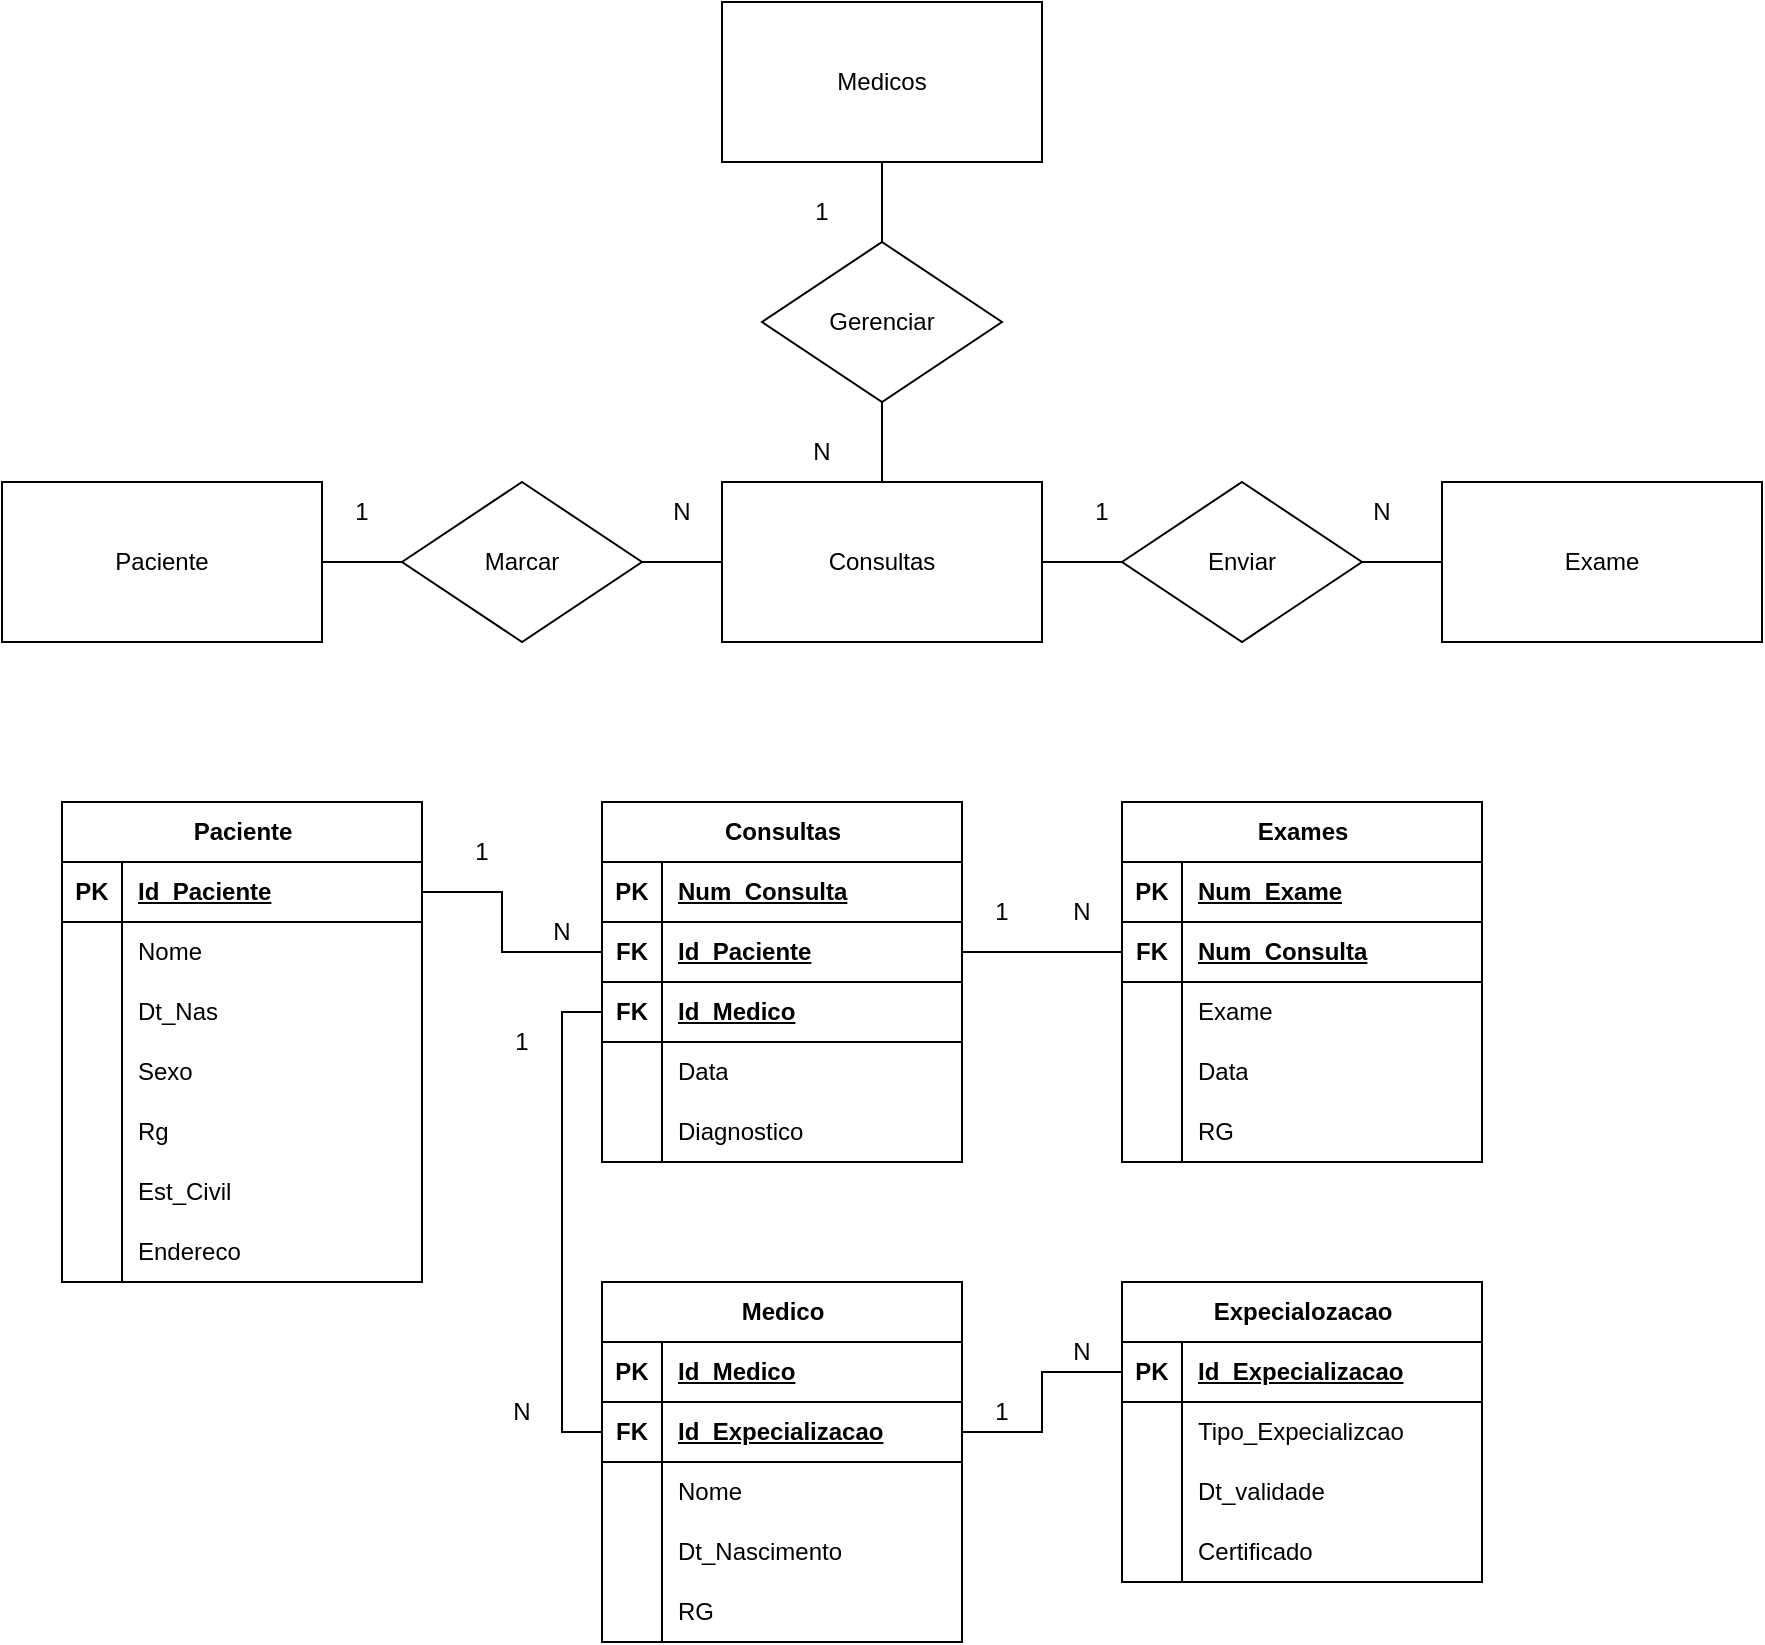 <mxfile version="22.0.4" type="github">
  <diagram name="Página-1" id="4LAa0cRnltMI4w4NgJKr">
    <mxGraphModel dx="686" dy="758" grid="1" gridSize="10" guides="1" tooltips="1" connect="1" arrows="1" fold="1" page="1" pageScale="1" pageWidth="827" pageHeight="1169" math="0" shadow="0">
      <root>
        <mxCell id="0" />
        <mxCell id="1" parent="0" />
        <mxCell id="BbI9zu27mTqGn_mS96Is-1" value="Paciente" style="rounded=0;whiteSpace=wrap;html=1;" parent="1" vertex="1">
          <mxGeometry y="240" width="160" height="80" as="geometry" />
        </mxCell>
        <mxCell id="BbI9zu27mTqGn_mS96Is-2" value="Marcar" style="rhombus;whiteSpace=wrap;html=1;" parent="1" vertex="1">
          <mxGeometry x="200" y="240" width="120" height="80" as="geometry" />
        </mxCell>
        <mxCell id="BbI9zu27mTqGn_mS96Is-4" value="" style="endArrow=none;html=1;rounded=0;entryX=0;entryY=0.5;entryDx=0;entryDy=0;exitX=1;exitY=0.5;exitDx=0;exitDy=0;" parent="1" source="BbI9zu27mTqGn_mS96Is-1" target="BbI9zu27mTqGn_mS96Is-2" edge="1">
          <mxGeometry width="50" height="50" relative="1" as="geometry">
            <mxPoint x="200" y="410" as="sourcePoint" />
            <mxPoint x="250" y="360" as="targetPoint" />
          </mxGeometry>
        </mxCell>
        <mxCell id="BbI9zu27mTqGn_mS96Is-5" value="Consultas" style="rounded=0;whiteSpace=wrap;html=1;" parent="1" vertex="1">
          <mxGeometry x="360" y="240" width="160" height="80" as="geometry" />
        </mxCell>
        <mxCell id="BbI9zu27mTqGn_mS96Is-6" value="" style="endArrow=none;html=1;rounded=0;entryX=1;entryY=0.5;entryDx=0;entryDy=0;" parent="1" target="BbI9zu27mTqGn_mS96Is-2" edge="1">
          <mxGeometry width="50" height="50" relative="1" as="geometry">
            <mxPoint x="360" y="280" as="sourcePoint" />
            <mxPoint x="360" y="360" as="targetPoint" />
          </mxGeometry>
        </mxCell>
        <mxCell id="BbI9zu27mTqGn_mS96Is-8" value="Enviar" style="rhombus;whiteSpace=wrap;html=1;" parent="1" vertex="1">
          <mxGeometry x="560" y="240" width="120" height="80" as="geometry" />
        </mxCell>
        <mxCell id="BbI9zu27mTqGn_mS96Is-9" value="" style="endArrow=none;html=1;rounded=0;entryX=1;entryY=0.5;entryDx=0;entryDy=0;" parent="1" source="BbI9zu27mTqGn_mS96Is-8" target="BbI9zu27mTqGn_mS96Is-5" edge="1">
          <mxGeometry width="50" height="50" relative="1" as="geometry">
            <mxPoint x="410" y="290" as="sourcePoint" />
            <mxPoint x="360" y="290" as="targetPoint" />
          </mxGeometry>
        </mxCell>
        <mxCell id="BbI9zu27mTqGn_mS96Is-11" value="Exame" style="rounded=0;whiteSpace=wrap;html=1;" parent="1" vertex="1">
          <mxGeometry x="720" y="240" width="160" height="80" as="geometry" />
        </mxCell>
        <mxCell id="BbI9zu27mTqGn_mS96Is-12" value="" style="endArrow=none;html=1;rounded=0;entryX=1;entryY=0.5;entryDx=0;entryDy=0;exitX=0;exitY=0.5;exitDx=0;exitDy=0;" parent="1" source="BbI9zu27mTqGn_mS96Is-11" target="BbI9zu27mTqGn_mS96Is-8" edge="1">
          <mxGeometry width="50" height="50" relative="1" as="geometry">
            <mxPoint x="640" y="480" as="sourcePoint" />
            <mxPoint x="690" y="430" as="targetPoint" />
          </mxGeometry>
        </mxCell>
        <mxCell id="BbI9zu27mTqGn_mS96Is-13" value="Gerenciar" style="rhombus;whiteSpace=wrap;html=1;" parent="1" vertex="1">
          <mxGeometry x="380" y="120" width="120" height="80" as="geometry" />
        </mxCell>
        <mxCell id="BbI9zu27mTqGn_mS96Is-14" value="Medicos" style="rounded=0;whiteSpace=wrap;html=1;" parent="1" vertex="1">
          <mxGeometry x="360" width="160" height="80" as="geometry" />
        </mxCell>
        <mxCell id="BbI9zu27mTqGn_mS96Is-15" value="" style="endArrow=none;html=1;rounded=0;entryX=0.5;entryY=1;entryDx=0;entryDy=0;exitX=0.5;exitY=0;exitDx=0;exitDy=0;" parent="1" source="BbI9zu27mTqGn_mS96Is-5" target="BbI9zu27mTqGn_mS96Is-13" edge="1">
          <mxGeometry width="50" height="50" relative="1" as="geometry">
            <mxPoint x="410" y="250" as="sourcePoint" />
            <mxPoint x="440" y="210" as="targetPoint" />
          </mxGeometry>
        </mxCell>
        <mxCell id="BbI9zu27mTqGn_mS96Is-16" value="" style="endArrow=none;html=1;rounded=0;entryX=0.5;entryY=1;entryDx=0;entryDy=0;exitX=0.5;exitY=0;exitDx=0;exitDy=0;" parent="1" source="BbI9zu27mTqGn_mS96Is-13" target="BbI9zu27mTqGn_mS96Is-14" edge="1">
          <mxGeometry width="50" height="50" relative="1" as="geometry">
            <mxPoint x="450" y="250" as="sourcePoint" />
            <mxPoint x="450" y="210" as="targetPoint" />
          </mxGeometry>
        </mxCell>
        <mxCell id="BbI9zu27mTqGn_mS96Is-18" value="Paciente" style="shape=table;startSize=30;container=1;collapsible=1;childLayout=tableLayout;fixedRows=1;rowLines=0;fontStyle=1;align=center;resizeLast=1;html=1;" parent="1" vertex="1">
          <mxGeometry x="30" y="400" width="180" height="240" as="geometry">
            <mxRectangle x="40" y="400" width="90" height="30" as="alternateBounds" />
          </mxGeometry>
        </mxCell>
        <mxCell id="BbI9zu27mTqGn_mS96Is-19" value="" style="shape=tableRow;horizontal=0;startSize=0;swimlaneHead=0;swimlaneBody=0;fillColor=none;collapsible=0;dropTarget=0;points=[[0,0.5],[1,0.5]];portConstraint=eastwest;top=0;left=0;right=0;bottom=1;" parent="BbI9zu27mTqGn_mS96Is-18" vertex="1">
          <mxGeometry y="30" width="180" height="30" as="geometry" />
        </mxCell>
        <mxCell id="BbI9zu27mTqGn_mS96Is-20" value="PK" style="shape=partialRectangle;connectable=0;fillColor=none;top=0;left=0;bottom=0;right=0;fontStyle=1;overflow=hidden;whiteSpace=wrap;html=1;" parent="BbI9zu27mTqGn_mS96Is-19" vertex="1">
          <mxGeometry width="30" height="30" as="geometry">
            <mxRectangle width="30" height="30" as="alternateBounds" />
          </mxGeometry>
        </mxCell>
        <mxCell id="BbI9zu27mTqGn_mS96Is-21" value="Id_Paciente" style="shape=partialRectangle;connectable=0;fillColor=none;top=0;left=0;bottom=0;right=0;align=left;spacingLeft=6;fontStyle=5;overflow=hidden;whiteSpace=wrap;html=1;" parent="BbI9zu27mTqGn_mS96Is-19" vertex="1">
          <mxGeometry x="30" width="150" height="30" as="geometry">
            <mxRectangle width="150" height="30" as="alternateBounds" />
          </mxGeometry>
        </mxCell>
        <mxCell id="BbI9zu27mTqGn_mS96Is-22" value="" style="shape=tableRow;horizontal=0;startSize=0;swimlaneHead=0;swimlaneBody=0;fillColor=none;collapsible=0;dropTarget=0;points=[[0,0.5],[1,0.5]];portConstraint=eastwest;top=0;left=0;right=0;bottom=0;" parent="BbI9zu27mTqGn_mS96Is-18" vertex="1">
          <mxGeometry y="60" width="180" height="30" as="geometry" />
        </mxCell>
        <mxCell id="BbI9zu27mTqGn_mS96Is-23" value="" style="shape=partialRectangle;connectable=0;fillColor=none;top=0;left=0;bottom=0;right=0;editable=1;overflow=hidden;whiteSpace=wrap;html=1;" parent="BbI9zu27mTqGn_mS96Is-22" vertex="1">
          <mxGeometry width="30" height="30" as="geometry">
            <mxRectangle width="30" height="30" as="alternateBounds" />
          </mxGeometry>
        </mxCell>
        <mxCell id="BbI9zu27mTqGn_mS96Is-24" value="Nome" style="shape=partialRectangle;connectable=0;fillColor=none;top=0;left=0;bottom=0;right=0;align=left;spacingLeft=6;overflow=hidden;whiteSpace=wrap;html=1;" parent="BbI9zu27mTqGn_mS96Is-22" vertex="1">
          <mxGeometry x="30" width="150" height="30" as="geometry">
            <mxRectangle width="150" height="30" as="alternateBounds" />
          </mxGeometry>
        </mxCell>
        <mxCell id="BbI9zu27mTqGn_mS96Is-25" value="" style="shape=tableRow;horizontal=0;startSize=0;swimlaneHead=0;swimlaneBody=0;fillColor=none;collapsible=0;dropTarget=0;points=[[0,0.5],[1,0.5]];portConstraint=eastwest;top=0;left=0;right=0;bottom=0;" parent="BbI9zu27mTqGn_mS96Is-18" vertex="1">
          <mxGeometry y="90" width="180" height="30" as="geometry" />
        </mxCell>
        <mxCell id="BbI9zu27mTqGn_mS96Is-26" value="" style="shape=partialRectangle;connectable=0;fillColor=none;top=0;left=0;bottom=0;right=0;editable=1;overflow=hidden;whiteSpace=wrap;html=1;" parent="BbI9zu27mTqGn_mS96Is-25" vertex="1">
          <mxGeometry width="30" height="30" as="geometry">
            <mxRectangle width="30" height="30" as="alternateBounds" />
          </mxGeometry>
        </mxCell>
        <mxCell id="BbI9zu27mTqGn_mS96Is-27" value="Dt_Nas" style="shape=partialRectangle;connectable=0;fillColor=none;top=0;left=0;bottom=0;right=0;align=left;spacingLeft=6;overflow=hidden;whiteSpace=wrap;html=1;" parent="BbI9zu27mTqGn_mS96Is-25" vertex="1">
          <mxGeometry x="30" width="150" height="30" as="geometry">
            <mxRectangle width="150" height="30" as="alternateBounds" />
          </mxGeometry>
        </mxCell>
        <mxCell id="BbI9zu27mTqGn_mS96Is-28" value="" style="shape=tableRow;horizontal=0;startSize=0;swimlaneHead=0;swimlaneBody=0;fillColor=none;collapsible=0;dropTarget=0;points=[[0,0.5],[1,0.5]];portConstraint=eastwest;top=0;left=0;right=0;bottom=0;" parent="BbI9zu27mTqGn_mS96Is-18" vertex="1">
          <mxGeometry y="120" width="180" height="30" as="geometry" />
        </mxCell>
        <mxCell id="BbI9zu27mTqGn_mS96Is-29" value="" style="shape=partialRectangle;connectable=0;fillColor=none;top=0;left=0;bottom=0;right=0;editable=1;overflow=hidden;whiteSpace=wrap;html=1;" parent="BbI9zu27mTqGn_mS96Is-28" vertex="1">
          <mxGeometry width="30" height="30" as="geometry">
            <mxRectangle width="30" height="30" as="alternateBounds" />
          </mxGeometry>
        </mxCell>
        <mxCell id="BbI9zu27mTqGn_mS96Is-30" value="Sexo" style="shape=partialRectangle;connectable=0;fillColor=none;top=0;left=0;bottom=0;right=0;align=left;spacingLeft=6;overflow=hidden;whiteSpace=wrap;html=1;" parent="BbI9zu27mTqGn_mS96Is-28" vertex="1">
          <mxGeometry x="30" width="150" height="30" as="geometry">
            <mxRectangle width="150" height="30" as="alternateBounds" />
          </mxGeometry>
        </mxCell>
        <mxCell id="BbI9zu27mTqGn_mS96Is-45" value="" style="shape=tableRow;horizontal=0;startSize=0;swimlaneHead=0;swimlaneBody=0;fillColor=none;collapsible=0;dropTarget=0;points=[[0,0.5],[1,0.5]];portConstraint=eastwest;top=0;left=0;right=0;bottom=0;" parent="BbI9zu27mTqGn_mS96Is-18" vertex="1">
          <mxGeometry y="150" width="180" height="30" as="geometry" />
        </mxCell>
        <mxCell id="BbI9zu27mTqGn_mS96Is-46" value="" style="shape=partialRectangle;connectable=0;fillColor=none;top=0;left=0;bottom=0;right=0;editable=1;overflow=hidden;whiteSpace=wrap;html=1;" parent="BbI9zu27mTqGn_mS96Is-45" vertex="1">
          <mxGeometry width="30" height="30" as="geometry">
            <mxRectangle width="30" height="30" as="alternateBounds" />
          </mxGeometry>
        </mxCell>
        <mxCell id="BbI9zu27mTqGn_mS96Is-47" value="Rg" style="shape=partialRectangle;connectable=0;fillColor=none;top=0;left=0;bottom=0;right=0;align=left;spacingLeft=6;overflow=hidden;whiteSpace=wrap;html=1;" parent="BbI9zu27mTqGn_mS96Is-45" vertex="1">
          <mxGeometry x="30" width="150" height="30" as="geometry">
            <mxRectangle width="150" height="30" as="alternateBounds" />
          </mxGeometry>
        </mxCell>
        <mxCell id="BbI9zu27mTqGn_mS96Is-48" value="" style="shape=tableRow;horizontal=0;startSize=0;swimlaneHead=0;swimlaneBody=0;fillColor=none;collapsible=0;dropTarget=0;points=[[0,0.5],[1,0.5]];portConstraint=eastwest;top=0;left=0;right=0;bottom=0;" parent="BbI9zu27mTqGn_mS96Is-18" vertex="1">
          <mxGeometry y="180" width="180" height="30" as="geometry" />
        </mxCell>
        <mxCell id="BbI9zu27mTqGn_mS96Is-49" value="" style="shape=partialRectangle;connectable=0;fillColor=none;top=0;left=0;bottom=0;right=0;editable=1;overflow=hidden;whiteSpace=wrap;html=1;" parent="BbI9zu27mTqGn_mS96Is-48" vertex="1">
          <mxGeometry width="30" height="30" as="geometry">
            <mxRectangle width="30" height="30" as="alternateBounds" />
          </mxGeometry>
        </mxCell>
        <mxCell id="BbI9zu27mTqGn_mS96Is-50" value="Est_Civil" style="shape=partialRectangle;connectable=0;fillColor=none;top=0;left=0;bottom=0;right=0;align=left;spacingLeft=6;overflow=hidden;whiteSpace=wrap;html=1;" parent="BbI9zu27mTqGn_mS96Is-48" vertex="1">
          <mxGeometry x="30" width="150" height="30" as="geometry">
            <mxRectangle width="150" height="30" as="alternateBounds" />
          </mxGeometry>
        </mxCell>
        <mxCell id="BbI9zu27mTqGn_mS96Is-51" value="" style="shape=tableRow;horizontal=0;startSize=0;swimlaneHead=0;swimlaneBody=0;fillColor=none;collapsible=0;dropTarget=0;points=[[0,0.5],[1,0.5]];portConstraint=eastwest;top=0;left=0;right=0;bottom=0;" parent="BbI9zu27mTqGn_mS96Is-18" vertex="1">
          <mxGeometry y="210" width="180" height="30" as="geometry" />
        </mxCell>
        <mxCell id="BbI9zu27mTqGn_mS96Is-52" value="" style="shape=partialRectangle;connectable=0;fillColor=none;top=0;left=0;bottom=0;right=0;editable=1;overflow=hidden;whiteSpace=wrap;html=1;" parent="BbI9zu27mTqGn_mS96Is-51" vertex="1">
          <mxGeometry width="30" height="30" as="geometry">
            <mxRectangle width="30" height="30" as="alternateBounds" />
          </mxGeometry>
        </mxCell>
        <mxCell id="BbI9zu27mTqGn_mS96Is-53" value="Endereco" style="shape=partialRectangle;connectable=0;fillColor=none;top=0;left=0;bottom=0;right=0;align=left;spacingLeft=6;overflow=hidden;whiteSpace=wrap;html=1;" parent="BbI9zu27mTqGn_mS96Is-51" vertex="1">
          <mxGeometry x="30" width="150" height="30" as="geometry">
            <mxRectangle width="150" height="30" as="alternateBounds" />
          </mxGeometry>
        </mxCell>
        <mxCell id="BbI9zu27mTqGn_mS96Is-54" value="1" style="text;html=1;strokeColor=none;fillColor=none;align=center;verticalAlign=middle;whiteSpace=wrap;rounded=0;" parent="1" vertex="1">
          <mxGeometry x="150" y="240" width="60" height="30" as="geometry" />
        </mxCell>
        <mxCell id="BbI9zu27mTqGn_mS96Is-55" value="N" style="text;html=1;strokeColor=none;fillColor=none;align=center;verticalAlign=middle;whiteSpace=wrap;rounded=0;" parent="1" vertex="1">
          <mxGeometry x="310" y="240" width="60" height="30" as="geometry" />
        </mxCell>
        <mxCell id="BbI9zu27mTqGn_mS96Is-56" value="N" style="text;html=1;strokeColor=none;fillColor=none;align=center;verticalAlign=middle;whiteSpace=wrap;rounded=0;" parent="1" vertex="1">
          <mxGeometry x="380" y="210" width="60" height="30" as="geometry" />
        </mxCell>
        <mxCell id="BbI9zu27mTqGn_mS96Is-57" value="1" style="text;html=1;strokeColor=none;fillColor=none;align=center;verticalAlign=middle;whiteSpace=wrap;rounded=0;" parent="1" vertex="1">
          <mxGeometry x="380" y="90" width="60" height="30" as="geometry" />
        </mxCell>
        <mxCell id="BbI9zu27mTqGn_mS96Is-58" value="1" style="text;html=1;strokeColor=none;fillColor=none;align=center;verticalAlign=middle;whiteSpace=wrap;rounded=0;" parent="1" vertex="1">
          <mxGeometry x="520" y="240" width="60" height="30" as="geometry" />
        </mxCell>
        <mxCell id="BbI9zu27mTqGn_mS96Is-59" value="N" style="text;html=1;strokeColor=none;fillColor=none;align=center;verticalAlign=middle;whiteSpace=wrap;rounded=0;" parent="1" vertex="1">
          <mxGeometry x="660" y="240" width="60" height="30" as="geometry" />
        </mxCell>
        <mxCell id="BbI9zu27mTqGn_mS96Is-85" value="Consultas" style="shape=table;startSize=30;container=1;collapsible=1;childLayout=tableLayout;fixedRows=1;rowLines=0;fontStyle=1;align=center;resizeLast=1;html=1;" parent="1" vertex="1">
          <mxGeometry x="300" y="400" width="180" height="180" as="geometry" />
        </mxCell>
        <mxCell id="BbI9zu27mTqGn_mS96Is-86" value="" style="shape=tableRow;horizontal=0;startSize=0;swimlaneHead=0;swimlaneBody=0;fillColor=none;collapsible=0;dropTarget=0;points=[[0,0.5],[1,0.5]];portConstraint=eastwest;top=0;left=0;right=0;bottom=1;" parent="BbI9zu27mTqGn_mS96Is-85" vertex="1">
          <mxGeometry y="30" width="180" height="30" as="geometry" />
        </mxCell>
        <mxCell id="BbI9zu27mTqGn_mS96Is-87" value="PK" style="shape=partialRectangle;connectable=0;fillColor=none;top=0;left=0;bottom=0;right=0;fontStyle=1;overflow=hidden;whiteSpace=wrap;html=1;" parent="BbI9zu27mTqGn_mS96Is-86" vertex="1">
          <mxGeometry width="30" height="30" as="geometry">
            <mxRectangle width="30" height="30" as="alternateBounds" />
          </mxGeometry>
        </mxCell>
        <mxCell id="BbI9zu27mTqGn_mS96Is-88" value="Num_Consulta" style="shape=partialRectangle;connectable=0;fillColor=none;top=0;left=0;bottom=0;right=0;align=left;spacingLeft=6;fontStyle=5;overflow=hidden;whiteSpace=wrap;html=1;" parent="BbI9zu27mTqGn_mS96Is-86" vertex="1">
          <mxGeometry x="30" width="150" height="30" as="geometry">
            <mxRectangle width="150" height="30" as="alternateBounds" />
          </mxGeometry>
        </mxCell>
        <mxCell id="BbI9zu27mTqGn_mS96Is-132" value="" style="shape=tableRow;horizontal=0;startSize=0;swimlaneHead=0;swimlaneBody=0;fillColor=none;collapsible=0;dropTarget=0;points=[[0,0.5],[1,0.5]];portConstraint=eastwest;top=0;left=0;right=0;bottom=1;" parent="BbI9zu27mTqGn_mS96Is-85" vertex="1">
          <mxGeometry y="60" width="180" height="30" as="geometry" />
        </mxCell>
        <mxCell id="BbI9zu27mTqGn_mS96Is-133" value="FK" style="shape=partialRectangle;connectable=0;fillColor=none;top=0;left=0;bottom=0;right=0;fontStyle=1;overflow=hidden;whiteSpace=wrap;html=1;" parent="BbI9zu27mTqGn_mS96Is-132" vertex="1">
          <mxGeometry width="30" height="30" as="geometry">
            <mxRectangle width="30" height="30" as="alternateBounds" />
          </mxGeometry>
        </mxCell>
        <mxCell id="BbI9zu27mTqGn_mS96Is-134" value="Id_Paciente" style="shape=partialRectangle;connectable=0;fillColor=none;top=0;left=0;bottom=0;right=0;align=left;spacingLeft=6;fontStyle=5;overflow=hidden;whiteSpace=wrap;html=1;" parent="BbI9zu27mTqGn_mS96Is-132" vertex="1">
          <mxGeometry x="30" width="150" height="30" as="geometry">
            <mxRectangle width="150" height="30" as="alternateBounds" />
          </mxGeometry>
        </mxCell>
        <mxCell id="BbI9zu27mTqGn_mS96Is-151" value="" style="shape=tableRow;horizontal=0;startSize=0;swimlaneHead=0;swimlaneBody=0;fillColor=none;collapsible=0;dropTarget=0;points=[[0,0.5],[1,0.5]];portConstraint=eastwest;top=0;left=0;right=0;bottom=1;" parent="BbI9zu27mTqGn_mS96Is-85" vertex="1">
          <mxGeometry y="90" width="180" height="30" as="geometry" />
        </mxCell>
        <mxCell id="BbI9zu27mTqGn_mS96Is-152" value="FK" style="shape=partialRectangle;connectable=0;fillColor=none;top=0;left=0;bottom=0;right=0;fontStyle=1;overflow=hidden;whiteSpace=wrap;html=1;" parent="BbI9zu27mTqGn_mS96Is-151" vertex="1">
          <mxGeometry width="30" height="30" as="geometry">
            <mxRectangle width="30" height="30" as="alternateBounds" />
          </mxGeometry>
        </mxCell>
        <mxCell id="BbI9zu27mTqGn_mS96Is-153" value="Id_Medico" style="shape=partialRectangle;connectable=0;fillColor=none;top=0;left=0;bottom=0;right=0;align=left;spacingLeft=6;fontStyle=5;overflow=hidden;whiteSpace=wrap;html=1;" parent="BbI9zu27mTqGn_mS96Is-151" vertex="1">
          <mxGeometry x="30" width="150" height="30" as="geometry">
            <mxRectangle width="150" height="30" as="alternateBounds" />
          </mxGeometry>
        </mxCell>
        <mxCell id="BbI9zu27mTqGn_mS96Is-154" value="" style="shape=tableRow;horizontal=0;startSize=0;swimlaneHead=0;swimlaneBody=0;fillColor=none;collapsible=0;dropTarget=0;points=[[0,0.5],[1,0.5]];portConstraint=eastwest;top=0;left=0;right=0;bottom=0;" parent="BbI9zu27mTqGn_mS96Is-85" vertex="1">
          <mxGeometry y="120" width="180" height="30" as="geometry" />
        </mxCell>
        <mxCell id="BbI9zu27mTqGn_mS96Is-155" value="" style="shape=partialRectangle;connectable=0;fillColor=none;top=0;left=0;bottom=0;right=0;editable=1;overflow=hidden;whiteSpace=wrap;html=1;" parent="BbI9zu27mTqGn_mS96Is-154" vertex="1">
          <mxGeometry width="30" height="30" as="geometry">
            <mxRectangle width="30" height="30" as="alternateBounds" />
          </mxGeometry>
        </mxCell>
        <mxCell id="BbI9zu27mTqGn_mS96Is-156" value="Data" style="shape=partialRectangle;connectable=0;fillColor=none;top=0;left=0;bottom=0;right=0;align=left;spacingLeft=6;overflow=hidden;whiteSpace=wrap;html=1;" parent="BbI9zu27mTqGn_mS96Is-154" vertex="1">
          <mxGeometry x="30" width="150" height="30" as="geometry">
            <mxRectangle width="150" height="30" as="alternateBounds" />
          </mxGeometry>
        </mxCell>
        <mxCell id="BbI9zu27mTqGn_mS96Is-157" value="" style="shape=tableRow;horizontal=0;startSize=0;swimlaneHead=0;swimlaneBody=0;fillColor=none;collapsible=0;dropTarget=0;points=[[0,0.5],[1,0.5]];portConstraint=eastwest;top=0;left=0;right=0;bottom=0;" parent="BbI9zu27mTqGn_mS96Is-85" vertex="1">
          <mxGeometry y="150" width="180" height="30" as="geometry" />
        </mxCell>
        <mxCell id="BbI9zu27mTqGn_mS96Is-158" value="" style="shape=partialRectangle;connectable=0;fillColor=none;top=0;left=0;bottom=0;right=0;editable=1;overflow=hidden;whiteSpace=wrap;html=1;" parent="BbI9zu27mTqGn_mS96Is-157" vertex="1">
          <mxGeometry width="30" height="30" as="geometry">
            <mxRectangle width="30" height="30" as="alternateBounds" />
          </mxGeometry>
        </mxCell>
        <mxCell id="BbI9zu27mTqGn_mS96Is-159" value="Diagnostico" style="shape=partialRectangle;connectable=0;fillColor=none;top=0;left=0;bottom=0;right=0;align=left;spacingLeft=6;overflow=hidden;whiteSpace=wrap;html=1;" parent="BbI9zu27mTqGn_mS96Is-157" vertex="1">
          <mxGeometry x="30" width="150" height="30" as="geometry">
            <mxRectangle width="150" height="30" as="alternateBounds" />
          </mxGeometry>
        </mxCell>
        <mxCell id="BbI9zu27mTqGn_mS96Is-160" value="" style="endArrow=none;html=1;rounded=0;exitX=1;exitY=0.5;exitDx=0;exitDy=0;entryX=0;entryY=0.5;entryDx=0;entryDy=0;" parent="1" source="BbI9zu27mTqGn_mS96Is-19" target="BbI9zu27mTqGn_mS96Is-132" edge="1">
          <mxGeometry width="50" height="50" relative="1" as="geometry">
            <mxPoint x="220" y="500" as="sourcePoint" />
            <mxPoint x="270" y="450" as="targetPoint" />
            <Array as="points">
              <mxPoint x="250" y="445" />
              <mxPoint x="250" y="475" />
            </Array>
          </mxGeometry>
        </mxCell>
        <mxCell id="BbI9zu27mTqGn_mS96Is-186" value="Medico" style="shape=table;startSize=30;container=1;collapsible=1;childLayout=tableLayout;fixedRows=1;rowLines=0;fontStyle=1;align=center;resizeLast=1;html=1;" parent="1" vertex="1">
          <mxGeometry x="300" y="640" width="180" height="180" as="geometry" />
        </mxCell>
        <mxCell id="BbI9zu27mTqGn_mS96Is-187" value="" style="shape=tableRow;horizontal=0;startSize=0;swimlaneHead=0;swimlaneBody=0;fillColor=none;collapsible=0;dropTarget=0;points=[[0,0.5],[1,0.5]];portConstraint=eastwest;top=0;left=0;right=0;bottom=1;" parent="BbI9zu27mTqGn_mS96Is-186" vertex="1">
          <mxGeometry y="30" width="180" height="30" as="geometry" />
        </mxCell>
        <mxCell id="BbI9zu27mTqGn_mS96Is-188" value="PK" style="shape=partialRectangle;connectable=0;fillColor=none;top=0;left=0;bottom=0;right=0;fontStyle=1;overflow=hidden;whiteSpace=wrap;html=1;" parent="BbI9zu27mTqGn_mS96Is-187" vertex="1">
          <mxGeometry width="30" height="30" as="geometry">
            <mxRectangle width="30" height="30" as="alternateBounds" />
          </mxGeometry>
        </mxCell>
        <mxCell id="BbI9zu27mTqGn_mS96Is-189" value="Id_Medico" style="shape=partialRectangle;connectable=0;fillColor=none;top=0;left=0;bottom=0;right=0;align=left;spacingLeft=6;fontStyle=5;overflow=hidden;whiteSpace=wrap;html=1;" parent="BbI9zu27mTqGn_mS96Is-187" vertex="1">
          <mxGeometry x="30" width="150" height="30" as="geometry">
            <mxRectangle width="150" height="30" as="alternateBounds" />
          </mxGeometry>
        </mxCell>
        <mxCell id="BbI9zu27mTqGn_mS96Is-190" value="" style="shape=tableRow;horizontal=0;startSize=0;swimlaneHead=0;swimlaneBody=0;fillColor=none;collapsible=0;dropTarget=0;points=[[0,0.5],[1,0.5]];portConstraint=eastwest;top=0;left=0;right=0;bottom=1;" parent="BbI9zu27mTqGn_mS96Is-186" vertex="1">
          <mxGeometry y="60" width="180" height="30" as="geometry" />
        </mxCell>
        <mxCell id="BbI9zu27mTqGn_mS96Is-191" value="FK" style="shape=partialRectangle;connectable=0;fillColor=none;top=0;left=0;bottom=0;right=0;fontStyle=1;overflow=hidden;whiteSpace=wrap;html=1;" parent="BbI9zu27mTqGn_mS96Is-190" vertex="1">
          <mxGeometry width="30" height="30" as="geometry">
            <mxRectangle width="30" height="30" as="alternateBounds" />
          </mxGeometry>
        </mxCell>
        <mxCell id="BbI9zu27mTqGn_mS96Is-192" value="Id_Expecializacao" style="shape=partialRectangle;connectable=0;fillColor=none;top=0;left=0;bottom=0;right=0;align=left;spacingLeft=6;fontStyle=5;overflow=hidden;whiteSpace=wrap;html=1;" parent="BbI9zu27mTqGn_mS96Is-190" vertex="1">
          <mxGeometry x="30" width="150" height="30" as="geometry">
            <mxRectangle width="150" height="30" as="alternateBounds" />
          </mxGeometry>
        </mxCell>
        <mxCell id="BbI9zu27mTqGn_mS96Is-196" value="" style="shape=tableRow;horizontal=0;startSize=0;swimlaneHead=0;swimlaneBody=0;fillColor=none;collapsible=0;dropTarget=0;points=[[0,0.5],[1,0.5]];portConstraint=eastwest;top=0;left=0;right=0;bottom=0;" parent="BbI9zu27mTqGn_mS96Is-186" vertex="1">
          <mxGeometry y="90" width="180" height="30" as="geometry" />
        </mxCell>
        <mxCell id="BbI9zu27mTqGn_mS96Is-197" value="" style="shape=partialRectangle;connectable=0;fillColor=none;top=0;left=0;bottom=0;right=0;editable=1;overflow=hidden;whiteSpace=wrap;html=1;" parent="BbI9zu27mTqGn_mS96Is-196" vertex="1">
          <mxGeometry width="30" height="30" as="geometry">
            <mxRectangle width="30" height="30" as="alternateBounds" />
          </mxGeometry>
        </mxCell>
        <mxCell id="BbI9zu27mTqGn_mS96Is-198" value="Nome" style="shape=partialRectangle;connectable=0;fillColor=none;top=0;left=0;bottom=0;right=0;align=left;spacingLeft=6;overflow=hidden;whiteSpace=wrap;html=1;" parent="BbI9zu27mTqGn_mS96Is-196" vertex="1">
          <mxGeometry x="30" width="150" height="30" as="geometry">
            <mxRectangle width="150" height="30" as="alternateBounds" />
          </mxGeometry>
        </mxCell>
        <mxCell id="BbI9zu27mTqGn_mS96Is-199" value="" style="shape=tableRow;horizontal=0;startSize=0;swimlaneHead=0;swimlaneBody=0;fillColor=none;collapsible=0;dropTarget=0;points=[[0,0.5],[1,0.5]];portConstraint=eastwest;top=0;left=0;right=0;bottom=0;" parent="BbI9zu27mTqGn_mS96Is-186" vertex="1">
          <mxGeometry y="120" width="180" height="30" as="geometry" />
        </mxCell>
        <mxCell id="BbI9zu27mTqGn_mS96Is-200" value="" style="shape=partialRectangle;connectable=0;fillColor=none;top=0;left=0;bottom=0;right=0;editable=1;overflow=hidden;whiteSpace=wrap;html=1;" parent="BbI9zu27mTqGn_mS96Is-199" vertex="1">
          <mxGeometry width="30" height="30" as="geometry">
            <mxRectangle width="30" height="30" as="alternateBounds" />
          </mxGeometry>
        </mxCell>
        <mxCell id="BbI9zu27mTqGn_mS96Is-201" value="Dt_Nascimento" style="shape=partialRectangle;connectable=0;fillColor=none;top=0;left=0;bottom=0;right=0;align=left;spacingLeft=6;overflow=hidden;whiteSpace=wrap;html=1;" parent="BbI9zu27mTqGn_mS96Is-199" vertex="1">
          <mxGeometry x="30" width="150" height="30" as="geometry">
            <mxRectangle width="150" height="30" as="alternateBounds" />
          </mxGeometry>
        </mxCell>
        <mxCell id="BbI9zu27mTqGn_mS96Is-202" value="" style="shape=tableRow;horizontal=0;startSize=0;swimlaneHead=0;swimlaneBody=0;fillColor=none;collapsible=0;dropTarget=0;points=[[0,0.5],[1,0.5]];portConstraint=eastwest;top=0;left=0;right=0;bottom=0;" parent="BbI9zu27mTqGn_mS96Is-186" vertex="1">
          <mxGeometry y="150" width="180" height="30" as="geometry" />
        </mxCell>
        <mxCell id="BbI9zu27mTqGn_mS96Is-203" value="" style="shape=partialRectangle;connectable=0;fillColor=none;top=0;left=0;bottom=0;right=0;editable=1;overflow=hidden;whiteSpace=wrap;html=1;" parent="BbI9zu27mTqGn_mS96Is-202" vertex="1">
          <mxGeometry width="30" height="30" as="geometry">
            <mxRectangle width="30" height="30" as="alternateBounds" />
          </mxGeometry>
        </mxCell>
        <mxCell id="BbI9zu27mTqGn_mS96Is-204" value="RG" style="shape=partialRectangle;connectable=0;fillColor=none;top=0;left=0;bottom=0;right=0;align=left;spacingLeft=6;overflow=hidden;whiteSpace=wrap;html=1;" parent="BbI9zu27mTqGn_mS96Is-202" vertex="1">
          <mxGeometry x="30" width="150" height="30" as="geometry">
            <mxRectangle width="150" height="30" as="alternateBounds" />
          </mxGeometry>
        </mxCell>
        <mxCell id="BbI9zu27mTqGn_mS96Is-205" value="" style="endArrow=none;html=1;rounded=0;entryX=0;entryY=0.5;entryDx=0;entryDy=0;exitX=0;exitY=0.5;exitDx=0;exitDy=0;" parent="1" source="BbI9zu27mTqGn_mS96Is-190" target="BbI9zu27mTqGn_mS96Is-151" edge="1">
          <mxGeometry width="50" height="50" relative="1" as="geometry">
            <mxPoint x="280" y="710" as="sourcePoint" />
            <mxPoint x="310" y="560" as="targetPoint" />
            <Array as="points">
              <mxPoint x="280" y="715" />
              <mxPoint x="280" y="505" />
            </Array>
          </mxGeometry>
        </mxCell>
        <mxCell id="BbI9zu27mTqGn_mS96Is-206" value="Expecialozacao" style="shape=table;startSize=30;container=1;collapsible=1;childLayout=tableLayout;fixedRows=1;rowLines=0;fontStyle=1;align=center;resizeLast=1;html=1;" parent="1" vertex="1">
          <mxGeometry x="560" y="640" width="180" height="150" as="geometry" />
        </mxCell>
        <mxCell id="BbI9zu27mTqGn_mS96Is-207" value="" style="shape=tableRow;horizontal=0;startSize=0;swimlaneHead=0;swimlaneBody=0;fillColor=none;collapsible=0;dropTarget=0;points=[[0,0.5],[1,0.5]];portConstraint=eastwest;top=0;left=0;right=0;bottom=1;" parent="BbI9zu27mTqGn_mS96Is-206" vertex="1">
          <mxGeometry y="30" width="180" height="30" as="geometry" />
        </mxCell>
        <mxCell id="BbI9zu27mTqGn_mS96Is-208" value="PK" style="shape=partialRectangle;connectable=0;fillColor=none;top=0;left=0;bottom=0;right=0;fontStyle=1;overflow=hidden;whiteSpace=wrap;html=1;" parent="BbI9zu27mTqGn_mS96Is-207" vertex="1">
          <mxGeometry width="30" height="30" as="geometry">
            <mxRectangle width="30" height="30" as="alternateBounds" />
          </mxGeometry>
        </mxCell>
        <mxCell id="BbI9zu27mTqGn_mS96Is-209" value="Id_Expecializacao" style="shape=partialRectangle;connectable=0;fillColor=none;top=0;left=0;bottom=0;right=0;align=left;spacingLeft=6;fontStyle=5;overflow=hidden;whiteSpace=wrap;html=1;" parent="BbI9zu27mTqGn_mS96Is-207" vertex="1">
          <mxGeometry x="30" width="150" height="30" as="geometry">
            <mxRectangle width="150" height="30" as="alternateBounds" />
          </mxGeometry>
        </mxCell>
        <mxCell id="BbI9zu27mTqGn_mS96Is-213" value="" style="shape=tableRow;horizontal=0;startSize=0;swimlaneHead=0;swimlaneBody=0;fillColor=none;collapsible=0;dropTarget=0;points=[[0,0.5],[1,0.5]];portConstraint=eastwest;top=0;left=0;right=0;bottom=0;" parent="BbI9zu27mTqGn_mS96Is-206" vertex="1">
          <mxGeometry y="60" width="180" height="30" as="geometry" />
        </mxCell>
        <mxCell id="BbI9zu27mTqGn_mS96Is-214" value="" style="shape=partialRectangle;connectable=0;fillColor=none;top=0;left=0;bottom=0;right=0;editable=1;overflow=hidden;whiteSpace=wrap;html=1;" parent="BbI9zu27mTqGn_mS96Is-213" vertex="1">
          <mxGeometry width="30" height="30" as="geometry">
            <mxRectangle width="30" height="30" as="alternateBounds" />
          </mxGeometry>
        </mxCell>
        <mxCell id="BbI9zu27mTqGn_mS96Is-215" value="Tipo_Expecializcao" style="shape=partialRectangle;connectable=0;fillColor=none;top=0;left=0;bottom=0;right=0;align=left;spacingLeft=6;overflow=hidden;whiteSpace=wrap;html=1;" parent="BbI9zu27mTqGn_mS96Is-213" vertex="1">
          <mxGeometry x="30" width="150" height="30" as="geometry">
            <mxRectangle width="150" height="30" as="alternateBounds" />
          </mxGeometry>
        </mxCell>
        <mxCell id="BbI9zu27mTqGn_mS96Is-216" value="" style="shape=tableRow;horizontal=0;startSize=0;swimlaneHead=0;swimlaneBody=0;fillColor=none;collapsible=0;dropTarget=0;points=[[0,0.5],[1,0.5]];portConstraint=eastwest;top=0;left=0;right=0;bottom=0;" parent="BbI9zu27mTqGn_mS96Is-206" vertex="1">
          <mxGeometry y="90" width="180" height="30" as="geometry" />
        </mxCell>
        <mxCell id="BbI9zu27mTqGn_mS96Is-217" value="" style="shape=partialRectangle;connectable=0;fillColor=none;top=0;left=0;bottom=0;right=0;editable=1;overflow=hidden;whiteSpace=wrap;html=1;" parent="BbI9zu27mTqGn_mS96Is-216" vertex="1">
          <mxGeometry width="30" height="30" as="geometry">
            <mxRectangle width="30" height="30" as="alternateBounds" />
          </mxGeometry>
        </mxCell>
        <mxCell id="BbI9zu27mTqGn_mS96Is-218" value="Dt_validade" style="shape=partialRectangle;connectable=0;fillColor=none;top=0;left=0;bottom=0;right=0;align=left;spacingLeft=6;overflow=hidden;whiteSpace=wrap;html=1;" parent="BbI9zu27mTqGn_mS96Is-216" vertex="1">
          <mxGeometry x="30" width="150" height="30" as="geometry">
            <mxRectangle width="150" height="30" as="alternateBounds" />
          </mxGeometry>
        </mxCell>
        <mxCell id="BbI9zu27mTqGn_mS96Is-219" value="" style="shape=tableRow;horizontal=0;startSize=0;swimlaneHead=0;swimlaneBody=0;fillColor=none;collapsible=0;dropTarget=0;points=[[0,0.5],[1,0.5]];portConstraint=eastwest;top=0;left=0;right=0;bottom=0;" parent="BbI9zu27mTqGn_mS96Is-206" vertex="1">
          <mxGeometry y="120" width="180" height="30" as="geometry" />
        </mxCell>
        <mxCell id="BbI9zu27mTqGn_mS96Is-220" value="" style="shape=partialRectangle;connectable=0;fillColor=none;top=0;left=0;bottom=0;right=0;editable=1;overflow=hidden;whiteSpace=wrap;html=1;" parent="BbI9zu27mTqGn_mS96Is-219" vertex="1">
          <mxGeometry width="30" height="30" as="geometry">
            <mxRectangle width="30" height="30" as="alternateBounds" />
          </mxGeometry>
        </mxCell>
        <mxCell id="BbI9zu27mTqGn_mS96Is-221" value="Certificado" style="shape=partialRectangle;connectable=0;fillColor=none;top=0;left=0;bottom=0;right=0;align=left;spacingLeft=6;overflow=hidden;whiteSpace=wrap;html=1;" parent="BbI9zu27mTqGn_mS96Is-219" vertex="1">
          <mxGeometry x="30" width="150" height="30" as="geometry">
            <mxRectangle width="150" height="30" as="alternateBounds" />
          </mxGeometry>
        </mxCell>
        <mxCell id="BbI9zu27mTqGn_mS96Is-222" value="" style="endArrow=none;html=1;rounded=0;entryX=0;entryY=0.5;entryDx=0;entryDy=0;exitX=1;exitY=0.5;exitDx=0;exitDy=0;" parent="1" source="BbI9zu27mTqGn_mS96Is-190" target="BbI9zu27mTqGn_mS96Is-207" edge="1">
          <mxGeometry width="50" height="50" relative="1" as="geometry">
            <mxPoint x="500" y="700" as="sourcePoint" />
            <mxPoint x="550" y="650" as="targetPoint" />
            <Array as="points">
              <mxPoint x="520" y="715" />
              <mxPoint x="520" y="685" />
            </Array>
          </mxGeometry>
        </mxCell>
        <mxCell id="BbI9zu27mTqGn_mS96Is-237" value="Exames" style="shape=table;startSize=30;container=1;collapsible=1;childLayout=tableLayout;fixedRows=1;rowLines=0;fontStyle=1;align=center;resizeLast=1;html=1;" parent="1" vertex="1">
          <mxGeometry x="560" y="400" width="180" height="180" as="geometry" />
        </mxCell>
        <mxCell id="BbI9zu27mTqGn_mS96Is-238" value="" style="shape=tableRow;horizontal=0;startSize=0;swimlaneHead=0;swimlaneBody=0;fillColor=none;collapsible=0;dropTarget=0;points=[[0,0.5],[1,0.5]];portConstraint=eastwest;top=0;left=0;right=0;bottom=1;" parent="BbI9zu27mTqGn_mS96Is-237" vertex="1">
          <mxGeometry y="30" width="180" height="30" as="geometry" />
        </mxCell>
        <mxCell id="BbI9zu27mTqGn_mS96Is-239" value="PK" style="shape=partialRectangle;connectable=0;fillColor=none;top=0;left=0;bottom=0;right=0;fontStyle=1;overflow=hidden;whiteSpace=wrap;html=1;" parent="BbI9zu27mTqGn_mS96Is-238" vertex="1">
          <mxGeometry width="30" height="30" as="geometry">
            <mxRectangle width="30" height="30" as="alternateBounds" />
          </mxGeometry>
        </mxCell>
        <mxCell id="BbI9zu27mTqGn_mS96Is-240" value="Num_Exame" style="shape=partialRectangle;connectable=0;fillColor=none;top=0;left=0;bottom=0;right=0;align=left;spacingLeft=6;fontStyle=5;overflow=hidden;whiteSpace=wrap;html=1;" parent="BbI9zu27mTqGn_mS96Is-238" vertex="1">
          <mxGeometry x="30" width="150" height="30" as="geometry">
            <mxRectangle width="150" height="30" as="alternateBounds" />
          </mxGeometry>
        </mxCell>
        <mxCell id="BbI9zu27mTqGn_mS96Is-241" value="" style="shape=tableRow;horizontal=0;startSize=0;swimlaneHead=0;swimlaneBody=0;fillColor=none;collapsible=0;dropTarget=0;points=[[0,0.5],[1,0.5]];portConstraint=eastwest;top=0;left=0;right=0;bottom=1;" parent="BbI9zu27mTqGn_mS96Is-237" vertex="1">
          <mxGeometry y="60" width="180" height="30" as="geometry" />
        </mxCell>
        <mxCell id="BbI9zu27mTqGn_mS96Is-242" value="FK" style="shape=partialRectangle;connectable=0;fillColor=none;top=0;left=0;bottom=0;right=0;fontStyle=1;overflow=hidden;whiteSpace=wrap;html=1;" parent="BbI9zu27mTqGn_mS96Is-241" vertex="1">
          <mxGeometry width="30" height="30" as="geometry">
            <mxRectangle width="30" height="30" as="alternateBounds" />
          </mxGeometry>
        </mxCell>
        <mxCell id="BbI9zu27mTqGn_mS96Is-243" value="Num_Consulta" style="shape=partialRectangle;connectable=0;fillColor=none;top=0;left=0;bottom=0;right=0;align=left;spacingLeft=6;fontStyle=5;overflow=hidden;whiteSpace=wrap;html=1;" parent="BbI9zu27mTqGn_mS96Is-241" vertex="1">
          <mxGeometry x="30" width="150" height="30" as="geometry">
            <mxRectangle width="150" height="30" as="alternateBounds" />
          </mxGeometry>
        </mxCell>
        <mxCell id="BbI9zu27mTqGn_mS96Is-244" value="" style="shape=tableRow;horizontal=0;startSize=0;swimlaneHead=0;swimlaneBody=0;fillColor=none;collapsible=0;dropTarget=0;points=[[0,0.5],[1,0.5]];portConstraint=eastwest;top=0;left=0;right=0;bottom=0;" parent="BbI9zu27mTqGn_mS96Is-237" vertex="1">
          <mxGeometry y="90" width="180" height="30" as="geometry" />
        </mxCell>
        <mxCell id="BbI9zu27mTqGn_mS96Is-245" value="" style="shape=partialRectangle;connectable=0;fillColor=none;top=0;left=0;bottom=0;right=0;editable=1;overflow=hidden;whiteSpace=wrap;html=1;" parent="BbI9zu27mTqGn_mS96Is-244" vertex="1">
          <mxGeometry width="30" height="30" as="geometry">
            <mxRectangle width="30" height="30" as="alternateBounds" />
          </mxGeometry>
        </mxCell>
        <mxCell id="BbI9zu27mTqGn_mS96Is-246" value="Exame" style="shape=partialRectangle;connectable=0;fillColor=none;top=0;left=0;bottom=0;right=0;align=left;spacingLeft=6;overflow=hidden;whiteSpace=wrap;html=1;" parent="BbI9zu27mTqGn_mS96Is-244" vertex="1">
          <mxGeometry x="30" width="150" height="30" as="geometry">
            <mxRectangle width="150" height="30" as="alternateBounds" />
          </mxGeometry>
        </mxCell>
        <mxCell id="BbI9zu27mTqGn_mS96Is-247" value="" style="shape=tableRow;horizontal=0;startSize=0;swimlaneHead=0;swimlaneBody=0;fillColor=none;collapsible=0;dropTarget=0;points=[[0,0.5],[1,0.5]];portConstraint=eastwest;top=0;left=0;right=0;bottom=0;" parent="BbI9zu27mTqGn_mS96Is-237" vertex="1">
          <mxGeometry y="120" width="180" height="30" as="geometry" />
        </mxCell>
        <mxCell id="BbI9zu27mTqGn_mS96Is-248" value="" style="shape=partialRectangle;connectable=0;fillColor=none;top=0;left=0;bottom=0;right=0;editable=1;overflow=hidden;whiteSpace=wrap;html=1;" parent="BbI9zu27mTqGn_mS96Is-247" vertex="1">
          <mxGeometry width="30" height="30" as="geometry">
            <mxRectangle width="30" height="30" as="alternateBounds" />
          </mxGeometry>
        </mxCell>
        <mxCell id="BbI9zu27mTqGn_mS96Is-249" value="Data" style="shape=partialRectangle;connectable=0;fillColor=none;top=0;left=0;bottom=0;right=0;align=left;spacingLeft=6;overflow=hidden;whiteSpace=wrap;html=1;" parent="BbI9zu27mTqGn_mS96Is-247" vertex="1">
          <mxGeometry x="30" width="150" height="30" as="geometry">
            <mxRectangle width="150" height="30" as="alternateBounds" />
          </mxGeometry>
        </mxCell>
        <mxCell id="BbI9zu27mTqGn_mS96Is-250" value="" style="shape=tableRow;horizontal=0;startSize=0;swimlaneHead=0;swimlaneBody=0;fillColor=none;collapsible=0;dropTarget=0;points=[[0,0.5],[1,0.5]];portConstraint=eastwest;top=0;left=0;right=0;bottom=0;" parent="BbI9zu27mTqGn_mS96Is-237" vertex="1">
          <mxGeometry y="150" width="180" height="30" as="geometry" />
        </mxCell>
        <mxCell id="BbI9zu27mTqGn_mS96Is-251" value="" style="shape=partialRectangle;connectable=0;fillColor=none;top=0;left=0;bottom=0;right=0;editable=1;overflow=hidden;whiteSpace=wrap;html=1;" parent="BbI9zu27mTqGn_mS96Is-250" vertex="1">
          <mxGeometry width="30" height="30" as="geometry">
            <mxRectangle width="30" height="30" as="alternateBounds" />
          </mxGeometry>
        </mxCell>
        <mxCell id="BbI9zu27mTqGn_mS96Is-252" value="RG" style="shape=partialRectangle;connectable=0;fillColor=none;top=0;left=0;bottom=0;right=0;align=left;spacingLeft=6;overflow=hidden;whiteSpace=wrap;html=1;" parent="BbI9zu27mTqGn_mS96Is-250" vertex="1">
          <mxGeometry x="30" width="150" height="30" as="geometry">
            <mxRectangle width="150" height="30" as="alternateBounds" />
          </mxGeometry>
        </mxCell>
        <mxCell id="BbI9zu27mTqGn_mS96Is-253" value="" style="endArrow=none;html=1;rounded=0;exitX=1;exitY=0.5;exitDx=0;exitDy=0;entryX=0;entryY=0.5;entryDx=0;entryDy=0;" parent="1" source="BbI9zu27mTqGn_mS96Is-132" target="BbI9zu27mTqGn_mS96Is-241" edge="1">
          <mxGeometry width="50" height="50" relative="1" as="geometry">
            <mxPoint x="510" y="520" as="sourcePoint" />
            <mxPoint x="560" y="470" as="targetPoint" />
          </mxGeometry>
        </mxCell>
        <mxCell id="dw1H8fQhRyrMDDDW8S1N-1" value="1" style="text;html=1;strokeColor=none;fillColor=none;align=center;verticalAlign=middle;whiteSpace=wrap;rounded=0;" vertex="1" parent="1">
          <mxGeometry x="210" y="410" width="60" height="30" as="geometry" />
        </mxCell>
        <mxCell id="dw1H8fQhRyrMDDDW8S1N-2" value="N" style="text;html=1;strokeColor=none;fillColor=none;align=center;verticalAlign=middle;whiteSpace=wrap;rounded=0;" vertex="1" parent="1">
          <mxGeometry x="250" y="450" width="60" height="30" as="geometry" />
        </mxCell>
        <mxCell id="dw1H8fQhRyrMDDDW8S1N-3" value="1" style="text;html=1;strokeColor=none;fillColor=none;align=center;verticalAlign=middle;whiteSpace=wrap;rounded=0;" vertex="1" parent="1">
          <mxGeometry x="230" y="505" width="60" height="30" as="geometry" />
        </mxCell>
        <mxCell id="dw1H8fQhRyrMDDDW8S1N-5" value="N" style="text;html=1;strokeColor=none;fillColor=none;align=center;verticalAlign=middle;whiteSpace=wrap;rounded=0;" vertex="1" parent="1">
          <mxGeometry x="230" y="690" width="60" height="30" as="geometry" />
        </mxCell>
        <mxCell id="dw1H8fQhRyrMDDDW8S1N-7" value="1" style="text;html=1;strokeColor=none;fillColor=none;align=center;verticalAlign=middle;whiteSpace=wrap;rounded=0;" vertex="1" parent="1">
          <mxGeometry x="470" y="690" width="60" height="30" as="geometry" />
        </mxCell>
        <mxCell id="dw1H8fQhRyrMDDDW8S1N-8" value="N" style="text;html=1;strokeColor=none;fillColor=none;align=center;verticalAlign=middle;whiteSpace=wrap;rounded=0;" vertex="1" parent="1">
          <mxGeometry x="510" y="660" width="60" height="30" as="geometry" />
        </mxCell>
        <mxCell id="dw1H8fQhRyrMDDDW8S1N-10" value="1" style="text;html=1;strokeColor=none;fillColor=none;align=center;verticalAlign=middle;whiteSpace=wrap;rounded=0;" vertex="1" parent="1">
          <mxGeometry x="470" y="440" width="60" height="30" as="geometry" />
        </mxCell>
        <mxCell id="dw1H8fQhRyrMDDDW8S1N-11" value="N" style="text;html=1;strokeColor=none;fillColor=none;align=center;verticalAlign=middle;whiteSpace=wrap;rounded=0;" vertex="1" parent="1">
          <mxGeometry x="510" y="440" width="60" height="30" as="geometry" />
        </mxCell>
      </root>
    </mxGraphModel>
  </diagram>
</mxfile>
